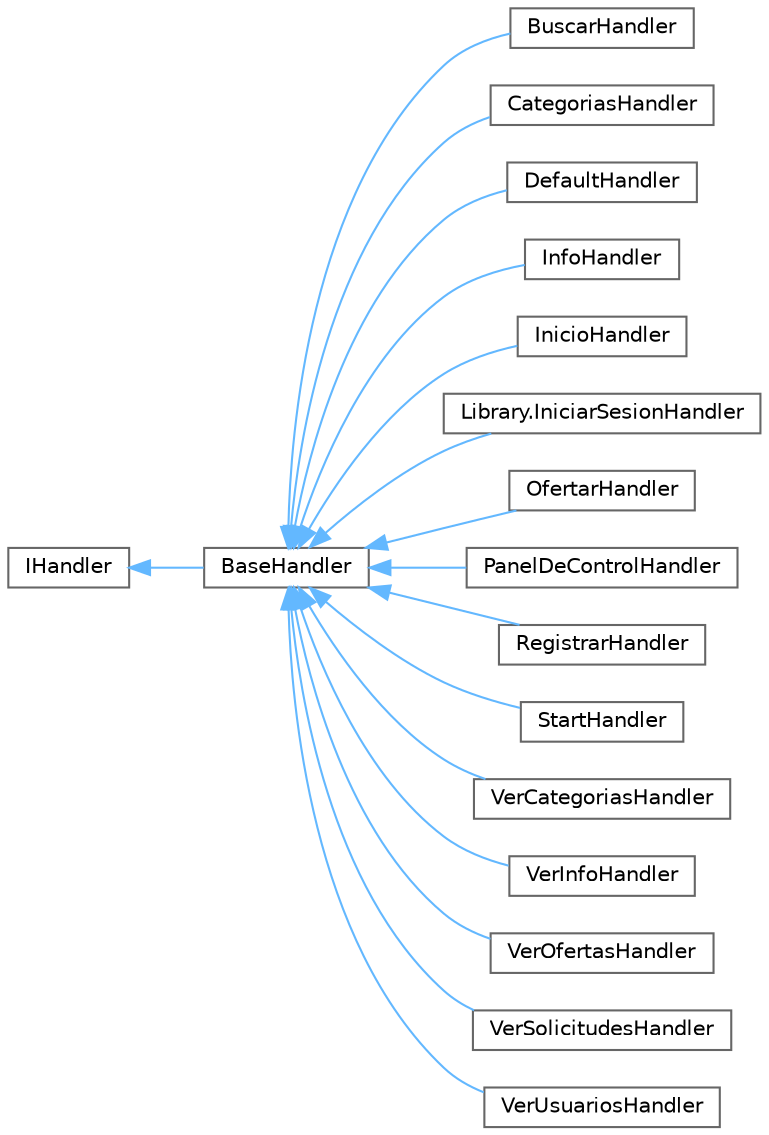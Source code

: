 digraph "Graphical Class Hierarchy"
{
 // INTERACTIVE_SVG=YES
 // LATEX_PDF_SIZE
  bgcolor="transparent";
  edge [fontname=Helvetica,fontsize=10,labelfontname=Helvetica,labelfontsize=10];
  node [fontname=Helvetica,fontsize=10,shape=box,height=0.2,width=0.4];
  rankdir="LR";
  Node0 [label="IHandler",height=0.2,width=0.4,color="grey40", fillcolor="white", style="filled",URL="$interfaceIHandler.html",tooltip="Interfaz para implementar el patrón Chain of Responsibility. En ese patrón se pasa un mensaje a travé..."];
  Node0 -> Node1 [dir="back",color="steelblue1",style="solid"];
  Node1 [label="BaseHandler",height=0.2,width=0.4,color="grey40", fillcolor="white", style="filled",URL="$classBaseHandler.html",tooltip="Clase base para implementar el patrón Chain of Responsibility. En ese patrón se pasa un mensaje a tra..."];
  Node1 -> Node2 [dir="back",color="steelblue1",style="solid"];
  Node2 [label="BuscarHandler",height=0.2,width=0.4,color="grey40", fillcolor="white", style="filled",URL="$classBuscarHandler.html",tooltip="Muestra una lista de OfertaDeServicio disponibles según su ID y el trabajo. El usuario puede seleccio..."];
  Node1 -> Node3 [dir="back",color="steelblue1",style="solid"];
  Node3 [label="CategoriasHandler",height=0.2,width=0.4,color="grey40", fillcolor="white", style="filled",URL="$classCategoriasHandler.html",tooltip="IHandler del patrón Chain of Responsibility que implementa lee la palabra categoria/s y muestra al us..."];
  Node1 -> Node4 [dir="back",color="steelblue1",style="solid"];
  Node4 [label="DefaultHandler",height=0.2,width=0.4,color="grey40", fillcolor="white", style="filled",URL="$classDefaultHandler.html",tooltip="IHandler \"default\", procesa una respuesta a cualquier mensaje que no lo haga otro handler."];
  Node1 -> Node5 [dir="back",color="steelblue1",style="solid"];
  Node5 [label="InfoHandler",height=0.2,width=0.4,color="grey40", fillcolor="white", style="filled",URL="$classInfoHandler.html",tooltip="Un \"handler\" del patrón Chain of Responsibility que lee el comando \"info\"."];
  Node1 -> Node6 [dir="back",color="steelblue1",style="solid"];
  Node6 [label="InicioHandler",height=0.2,width=0.4,color="grey40", fillcolor="white", style="filled",URL="$classInicioHandler.html",tooltip="Dependiendo del TipoDeUsuario del Usuario muestra distintas opciones. Para un Trabajador muestra Ofer..."];
  Node1 -> Node7 [dir="back",color="steelblue1",style="solid"];
  Node7 [label="Library.IniciarSesionHandler",height=0.2,width=0.4,color="grey40", fillcolor="white", style="filled",URL="$classLibrary_1_1IniciarSesionHandler.html",tooltip="Solicita al usuario su Nick y su Contraseña y si coinciden con la base de datos pasa a InicioHandler."];
  Node1 -> Node8 [dir="back",color="steelblue1",style="solid"];
  Node8 [label="OfertarHandler",height=0.2,width=0.4,color="grey40", fillcolor="white", style="filled",URL="$classOfertarHandler.html",tooltip="Permite a un Trabajador crear una oferta de servicio, mediante lo cual se le pedirá la categoría en l..."];
  Node1 -> Node9 [dir="back",color="steelblue1",style="solid"];
  Node9 [label="PanelDeControlHandler",height=0.2,width=0.4,color="grey40", fillcolor="white", style="filled",URL="$classPanelDeControlHandler.html",tooltip="Se fija si el Telegram ID de la persona corresponde a un administrador y le pide su contraseña de adm..."];
  Node1 -> Node10 [dir="back",color="steelblue1",style="solid"];
  Node10 [label="RegistrarHandler",height=0.2,width=0.4,color="grey40", fillcolor="white", style="filled",URL="$classRegistrarHandler.html",tooltip="Handler para manejar el ingreso de datos del Usuario."];
  Node1 -> Node11 [dir="back",color="steelblue1",style="solid"];
  Node11 [label="StartHandler",height=0.2,width=0.4,color="grey40", fillcolor="white", style="filled",URL="$classStartHandler.html",tooltip="Un \"handler\" del patrón Chain of Responsibility que lee la palabra \"start\", o el comando /start,..."];
  Node1 -> Node12 [dir="back",color="steelblue1",style="solid"];
  Node12 [label="VerCategoriasHandler",height=0.2,width=0.4,color="grey40", fillcolor="white", style="filled",URL="$classVerCategoriasHandler.html",tooltip="IHandler del patrón Chain of Responsibility que implementa lee la palabra categoria/s y muestra al us..."];
  Node1 -> Node13 [dir="back",color="steelblue1",style="solid"];
  Node13 [label="VerInfoHandler",height=0.2,width=0.4,color="grey40", fillcolor="white", style="filled",URL="$classVerInfoHandler.html",tooltip="Muestra toda la información correspondiente al Usuario que tiene la sesión iniciada,..."];
  Node1 -> Node14 [dir="back",color="steelblue1",style="solid"];
  Node14 [label="VerOfertasHandler",height=0.2,width=0.4,color="grey40", fillcolor="white", style="filled",URL="$classVerOfertasHandler.html",tooltip="Presenta al trabajador cada OfertaDeServicio vigente ligada al mismo y le permite calificar al Emplea..."];
  Node1 -> Node15 [dir="back",color="steelblue1",style="solid"];
  Node15 [label="VerSolicitudesHandler",height=0.2,width=0.4,color="grey40", fillcolor="white", style="filled",URL="$classVerSolicitudesHandler.html",tooltip="Muestra cada Solicitud no-finalizada que esté ligada al Empleador que tenga la sesión iniciada y le p..."];
  Node1 -> Node16 [dir="back",color="steelblue1",style="solid"];
  Node16 [label="VerUsuariosHandler",height=0.2,width=0.4,color="grey40", fillcolor="white", style="filled",URL="$classVerUsuariosHandler.html",tooltip="Muestra al administrador una lista de cada Usuario registrado y le da la opción de dar de baja a algu..."];
}
